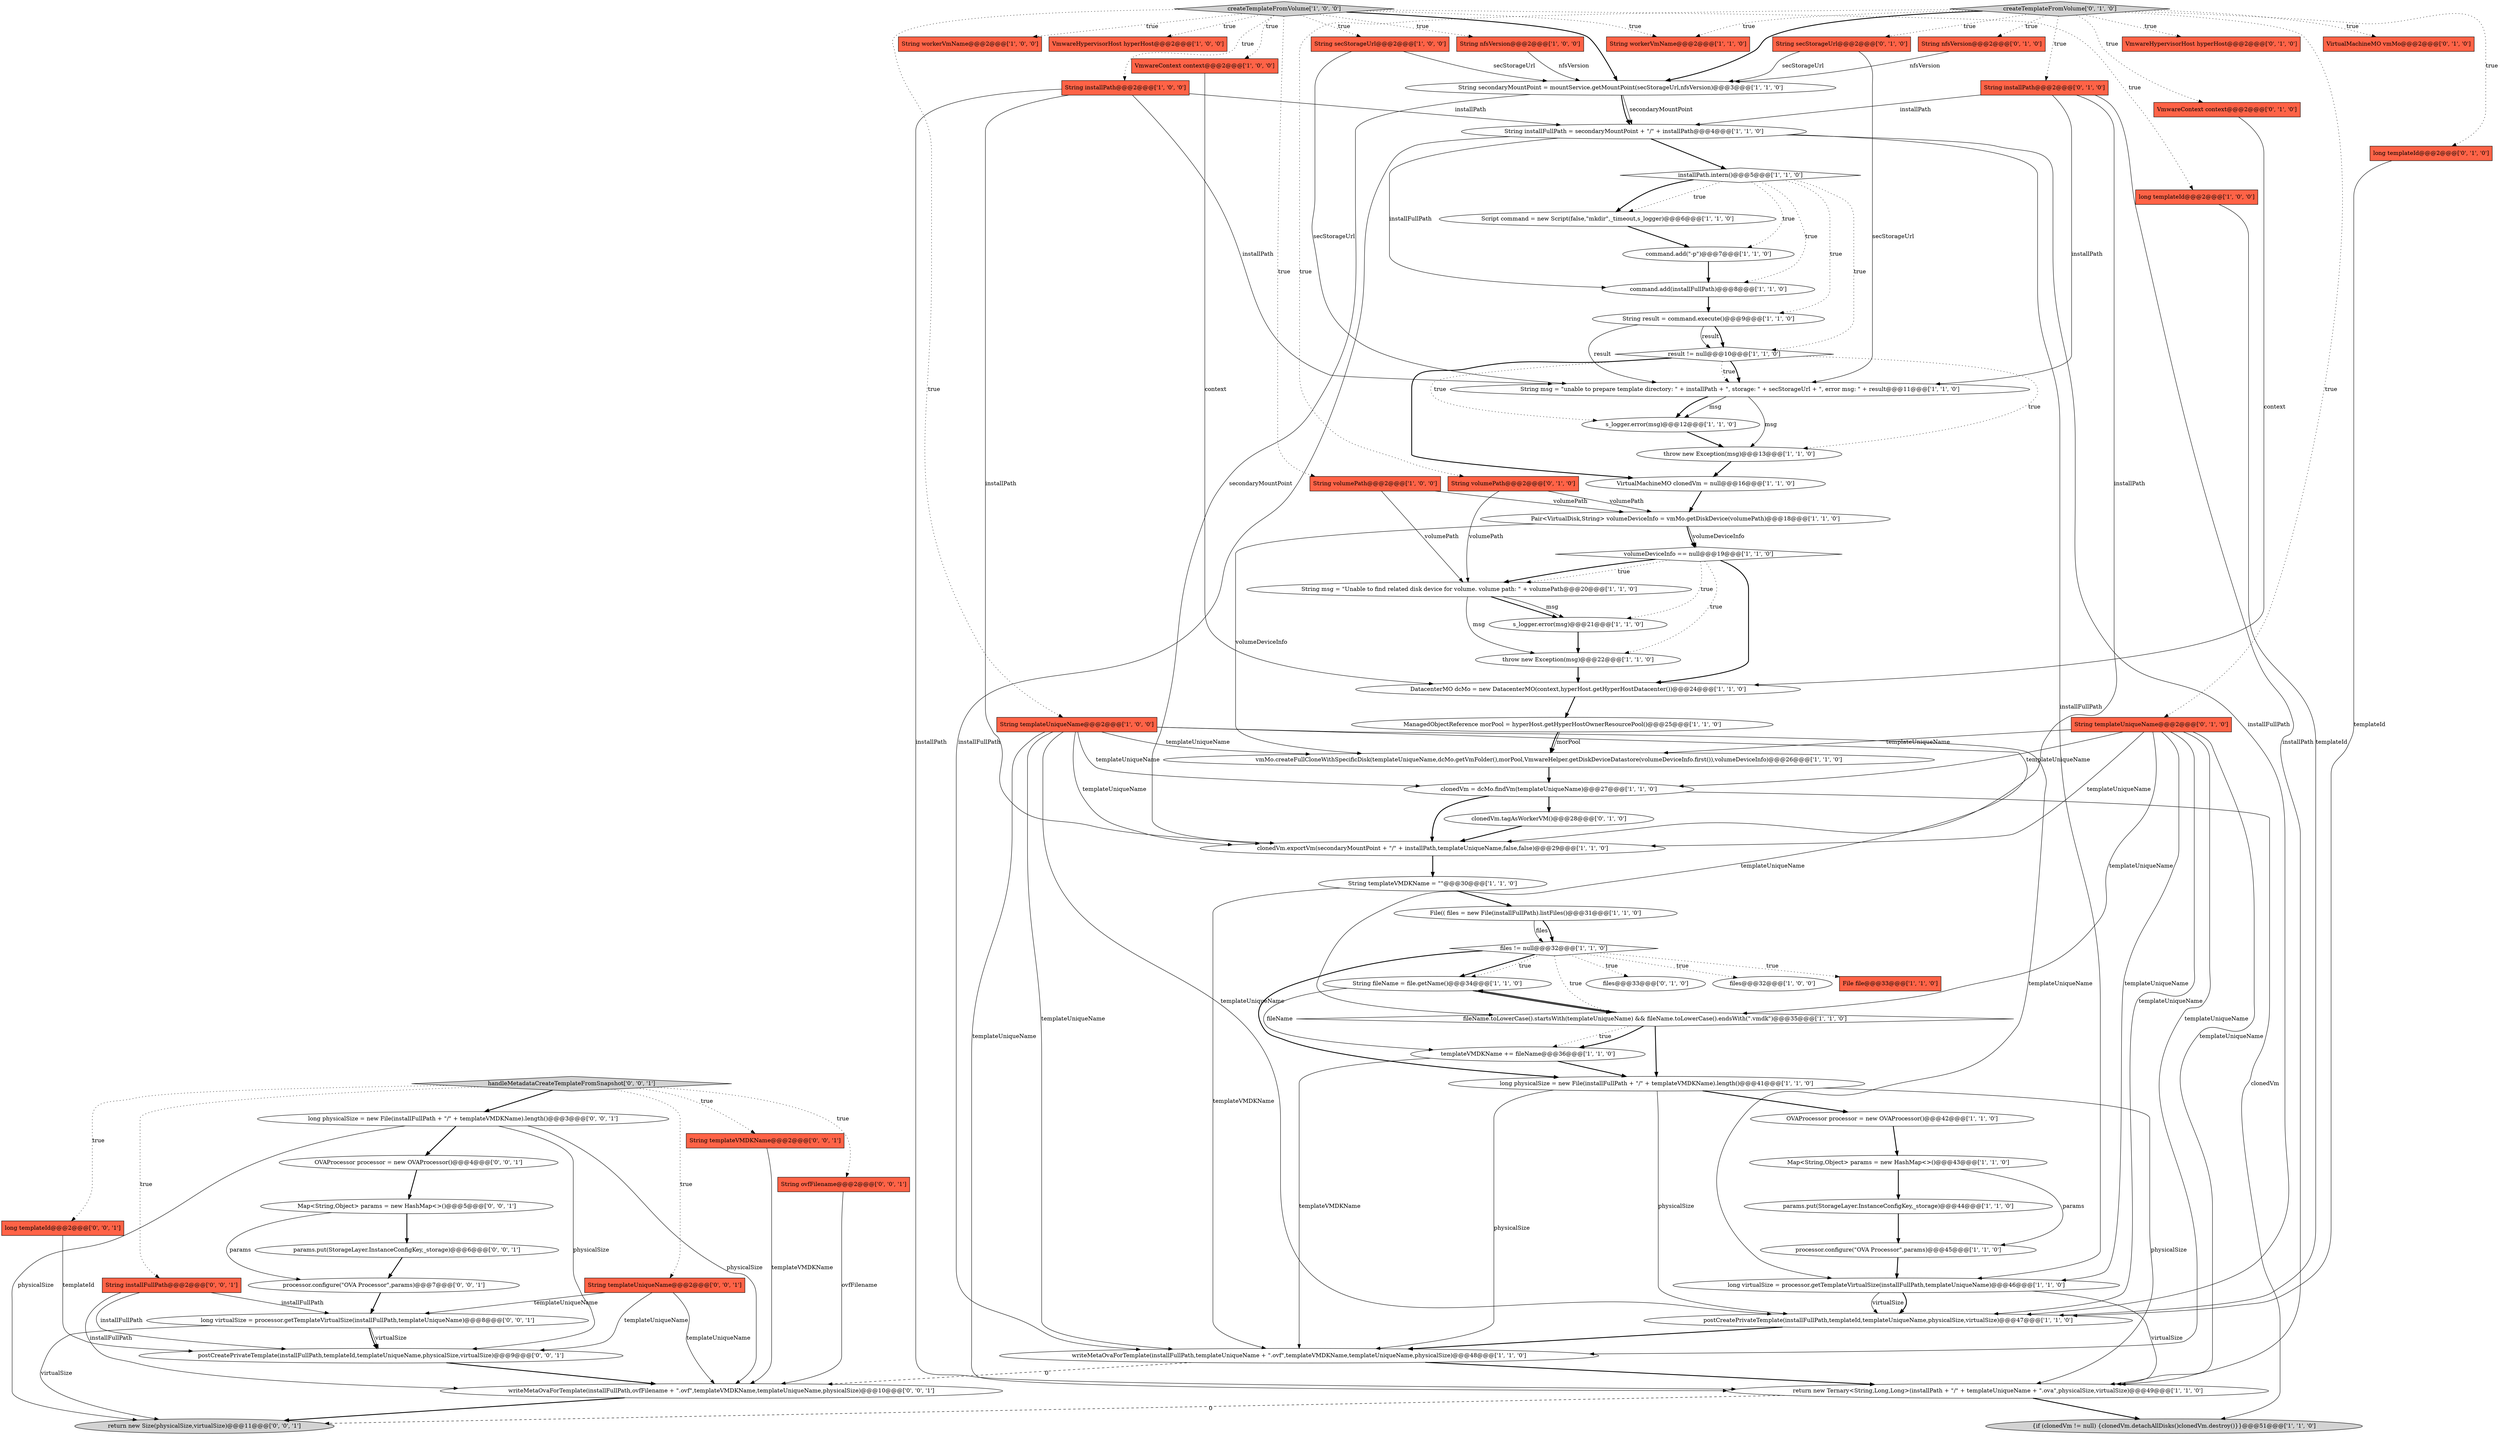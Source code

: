 digraph {
57 [style = filled, label = "String secStorageUrl@@@2@@@['0', '1', '0']", fillcolor = tomato, shape = box image = "AAA0AAABBB2BBB"];
59 [style = filled, label = "String installPath@@@2@@@['0', '1', '0']", fillcolor = tomato, shape = box image = "AAA0AAABBB2BBB"];
54 [style = filled, label = "VmwareHypervisorHost hyperHost@@@2@@@['0', '1', '0']", fillcolor = tomato, shape = box image = "AAA0AAABBB2BBB"];
14 [style = filled, label = "files@@@32@@@['1', '0', '0']", fillcolor = white, shape = ellipse image = "AAA0AAABBB1BBB"];
69 [style = filled, label = "writeMetaOvaForTemplate(installFullPath,ovfFilename + \".ovf\",templateVMDKName,templateUniqueName,physicalSize)@@@10@@@['0', '0', '1']", fillcolor = white, shape = ellipse image = "AAA0AAABBB3BBB"];
21 [style = filled, label = "String installFullPath = secondaryMountPoint + \"/\" + installPath@@@4@@@['1', '1', '0']", fillcolor = white, shape = ellipse image = "AAA0AAABBB1BBB"];
52 [style = filled, label = "String templateUniqueName@@@2@@@['0', '1', '0']", fillcolor = tomato, shape = box image = "AAA0AAABBB2BBB"];
47 [style = filled, label = "String result = command.execute()@@@9@@@['1', '1', '0']", fillcolor = white, shape = ellipse image = "AAA0AAABBB1BBB"];
72 [style = filled, label = "String installFullPath@@@2@@@['0', '0', '1']", fillcolor = tomato, shape = box image = "AAA0AAABBB3BBB"];
55 [style = filled, label = "String nfsVersion@@@2@@@['0', '1', '0']", fillcolor = tomato, shape = box image = "AAA0AAABBB2BBB"];
70 [style = filled, label = "long virtualSize = processor.getTemplateVirtualSize(installFullPath,templateUniqueName)@@@8@@@['0', '0', '1']", fillcolor = white, shape = ellipse image = "AAA0AAABBB3BBB"];
5 [style = filled, label = "result != null@@@10@@@['1', '1', '0']", fillcolor = white, shape = diamond image = "AAA0AAABBB1BBB"];
37 [style = filled, label = "long virtualSize = processor.getTemplateVirtualSize(installFullPath,templateUniqueName)@@@46@@@['1', '1', '0']", fillcolor = white, shape = ellipse image = "AAA0AAABBB1BBB"];
17 [style = filled, label = "File(( files = new File(installFullPath).listFiles()@@@31@@@['1', '1', '0']", fillcolor = white, shape = ellipse image = "AAA0AAABBB1BBB"];
3 [style = filled, label = "postCreatePrivateTemplate(installFullPath,templateId,templateUniqueName,physicalSize,virtualSize)@@@47@@@['1', '1', '0']", fillcolor = white, shape = ellipse image = "AAA0AAABBB1BBB"];
29 [style = filled, label = "long physicalSize = new File(installFullPath + \"/\" + templateVMDKName).length()@@@41@@@['1', '1', '0']", fillcolor = white, shape = ellipse image = "AAA0AAABBB1BBB"];
34 [style = filled, label = "File file@@@33@@@['1', '1', '0']", fillcolor = tomato, shape = box image = "AAA0AAABBB1BBB"];
22 [style = filled, label = "Pair<VirtualDisk,String> volumeDeviceInfo = vmMo.getDiskDevice(volumePath)@@@18@@@['1', '1', '0']", fillcolor = white, shape = ellipse image = "AAA0AAABBB1BBB"];
45 [style = filled, label = "command.add(installFullPath)@@@8@@@['1', '1', '0']", fillcolor = white, shape = ellipse image = "AAA0AAABBB1BBB"];
1 [style = filled, label = "String secStorageUrl@@@2@@@['1', '0', '0']", fillcolor = tomato, shape = box image = "AAA0AAABBB1BBB"];
75 [style = filled, label = "return new Size(physicalSize,virtualSize)@@@11@@@['0', '0', '1']", fillcolor = lightgray, shape = ellipse image = "AAA0AAABBB3BBB"];
73 [style = filled, label = "processor.configure(\"OVA Processor\",params)@@@7@@@['0', '0', '1']", fillcolor = white, shape = ellipse image = "AAA0AAABBB3BBB"];
0 [style = filled, label = "s_logger.error(msg)@@@12@@@['1', '1', '0']", fillcolor = white, shape = ellipse image = "AAA0AAABBB1BBB"];
28 [style = filled, label = "return new Ternary<String,Long,Long>(installPath + \"/\" + templateUniqueName + \".ova\",physicalSize,virtualSize)@@@49@@@['1', '1', '0']", fillcolor = white, shape = ellipse image = "AAA0AAABBB1BBB"];
44 [style = filled, label = "params.put(StorageLayer.InstanceConfigKey,_storage)@@@44@@@['1', '1', '0']", fillcolor = white, shape = ellipse image = "AAA0AAABBB1BBB"];
74 [style = filled, label = "String templateUniqueName@@@2@@@['0', '0', '1']", fillcolor = tomato, shape = box image = "AAA0AAABBB3BBB"];
58 [style = filled, label = "VirtualMachineMO vmMo@@@2@@@['0', '1', '0']", fillcolor = tomato, shape = box image = "AAA0AAABBB2BBB"];
32 [style = filled, label = "String fileName = file.getName()@@@34@@@['1', '1', '0']", fillcolor = white, shape = ellipse image = "AAA0AAABBB1BBB"];
23 [style = filled, label = "throw new Exception(msg)@@@22@@@['1', '1', '0']", fillcolor = white, shape = ellipse image = "AAA0AAABBB1BBB"];
24 [style = filled, label = "VmwareContext context@@@2@@@['1', '0', '0']", fillcolor = tomato, shape = box image = "AAA0AAABBB1BBB"];
20 [style = filled, label = "ManagedObjectReference morPool = hyperHost.getHyperHostOwnerResourcePool()@@@25@@@['1', '1', '0']", fillcolor = white, shape = ellipse image = "AAA0AAABBB1BBB"];
9 [style = filled, label = "String msg = \"Unable to find related disk device for volume. volume path: \" + volumePath@@@20@@@['1', '1', '0']", fillcolor = white, shape = ellipse image = "AAA0AAABBB1BBB"];
53 [style = filled, label = "String volumePath@@@2@@@['0', '1', '0']", fillcolor = tomato, shape = box image = "AAA0AAABBB2BBB"];
77 [style = filled, label = "long physicalSize = new File(installFullPath + \"/\" + templateVMDKName).length()@@@3@@@['0', '0', '1']", fillcolor = white, shape = ellipse image = "AAA0AAABBB3BBB"];
71 [style = filled, label = "handleMetadataCreateTemplateFromSnapshot['0', '0', '1']", fillcolor = lightgray, shape = diamond image = "AAA0AAABBB3BBB"];
49 [style = filled, label = "String workerVmName@@@2@@@['1', '1', '0']", fillcolor = tomato, shape = box image = "AAA0AAABBB1BBB"];
13 [style = filled, label = "clonedVm.exportVm(secondaryMountPoint + \"/\" + installPath,templateUniqueName,false,false)@@@29@@@['1', '1', '0']", fillcolor = white, shape = ellipse image = "AAA0AAABBB1BBB"];
12 [style = filled, label = "throw new Exception(msg)@@@13@@@['1', '1', '0']", fillcolor = white, shape = ellipse image = "AAA0AAABBB1BBB"];
27 [style = filled, label = "command.add(\"-p\")@@@7@@@['1', '1', '0']", fillcolor = white, shape = ellipse image = "AAA0AAABBB1BBB"];
36 [style = filled, label = "writeMetaOvaForTemplate(installFullPath,templateUniqueName + \".ovf\",templateVMDKName,templateUniqueName,physicalSize)@@@48@@@['1', '1', '0']", fillcolor = white, shape = ellipse image = "AAA0AAABBB1BBB"];
2 [style = filled, label = "templateVMDKName += fileName@@@36@@@['1', '1', '0']", fillcolor = white, shape = ellipse image = "AAA0AAABBB1BBB"];
25 [style = filled, label = "String workerVmName@@@2@@@['1', '0', '0']", fillcolor = tomato, shape = box image = "AAA0AAABBB1BBB"];
56 [style = filled, label = "files@@@33@@@['0', '1', '0']", fillcolor = white, shape = ellipse image = "AAA0AAABBB2BBB"];
61 [style = filled, label = "clonedVm.tagAsWorkerVM()@@@28@@@['0', '1', '0']", fillcolor = white, shape = ellipse image = "AAA1AAABBB2BBB"];
62 [style = filled, label = "createTemplateFromVolume['0', '1', '0']", fillcolor = lightgray, shape = diamond image = "AAA0AAABBB2BBB"];
66 [style = filled, label = "String templateVMDKName@@@2@@@['0', '0', '1']", fillcolor = tomato, shape = box image = "AAA0AAABBB3BBB"];
33 [style = filled, label = "String volumePath@@@2@@@['1', '0', '0']", fillcolor = tomato, shape = box image = "AAA0AAABBB1BBB"];
76 [style = filled, label = "String ovfFilename@@@2@@@['0', '0', '1']", fillcolor = tomato, shape = box image = "AAA0AAABBB3BBB"];
63 [style = filled, label = "OVAProcessor processor = new OVAProcessor()@@@4@@@['0', '0', '1']", fillcolor = white, shape = ellipse image = "AAA0AAABBB3BBB"];
26 [style = filled, label = "Map<String,Object> params = new HashMap<>()@@@43@@@['1', '1', '0']", fillcolor = white, shape = ellipse image = "AAA0AAABBB1BBB"];
41 [style = filled, label = "OVAProcessor processor = new OVAProcessor()@@@42@@@['1', '1', '0']", fillcolor = white, shape = ellipse image = "AAA0AAABBB1BBB"];
46 [style = filled, label = "VmwareHypervisorHost hyperHost@@@2@@@['1', '0', '0']", fillcolor = tomato, shape = box image = "AAA0AAABBB1BBB"];
51 [style = filled, label = "VmwareContext context@@@2@@@['0', '1', '0']", fillcolor = tomato, shape = box image = "AAA0AAABBB2BBB"];
30 [style = filled, label = "createTemplateFromVolume['1', '0', '0']", fillcolor = lightgray, shape = diamond image = "AAA0AAABBB1BBB"];
38 [style = filled, label = "clonedVm = dcMo.findVm(templateUniqueName)@@@27@@@['1', '1', '0']", fillcolor = white, shape = ellipse image = "AAA0AAABBB1BBB"];
60 [style = filled, label = "long templateId@@@2@@@['0', '1', '0']", fillcolor = tomato, shape = box image = "AAA0AAABBB2BBB"];
64 [style = filled, label = "params.put(StorageLayer.InstanceConfigKey,_storage)@@@6@@@['0', '0', '1']", fillcolor = white, shape = ellipse image = "AAA0AAABBB3BBB"];
10 [style = filled, label = "vmMo.createFullCloneWithSpecificDisk(templateUniqueName,dcMo.getVmFolder(),morPool,VmwareHelper.getDiskDeviceDatastore(volumeDeviceInfo.first()),volumeDeviceInfo)@@@26@@@['1', '1', '0']", fillcolor = white, shape = ellipse image = "AAA0AAABBB1BBB"];
16 [style = filled, label = "installPath.intern()@@@5@@@['1', '1', '0']", fillcolor = white, shape = diamond image = "AAA0AAABBB1BBB"];
19 [style = filled, label = "String msg = \"unable to prepare template directory: \" + installPath + \", storage: \" + secStorageUrl + \", error msg: \" + result@@@11@@@['1', '1', '0']", fillcolor = white, shape = ellipse image = "AAA0AAABBB1BBB"];
67 [style = filled, label = "long templateId@@@2@@@['0', '0', '1']", fillcolor = tomato, shape = box image = "AAA0AAABBB3BBB"];
43 [style = filled, label = "Script command = new Script(false,\"mkdir\",_timeout,s_logger)@@@6@@@['1', '1', '0']", fillcolor = white, shape = ellipse image = "AAA0AAABBB1BBB"];
18 [style = filled, label = "{if (clonedVm != null) {clonedVm.detachAllDisks()clonedVm.destroy()}}@@@51@@@['1', '1', '0']", fillcolor = lightgray, shape = ellipse image = "AAA0AAABBB1BBB"];
68 [style = filled, label = "Map<String,Object> params = new HashMap<>()@@@5@@@['0', '0', '1']", fillcolor = white, shape = ellipse image = "AAA0AAABBB3BBB"];
39 [style = filled, label = "VirtualMachineMO clonedVm = null@@@16@@@['1', '1', '0']", fillcolor = white, shape = ellipse image = "AAA0AAABBB1BBB"];
42 [style = filled, label = "long templateId@@@2@@@['1', '0', '0']", fillcolor = tomato, shape = box image = "AAA0AAABBB1BBB"];
48 [style = filled, label = "processor.configure(\"OVA Processor\",params)@@@45@@@['1', '1', '0']", fillcolor = white, shape = ellipse image = "AAA0AAABBB1BBB"];
7 [style = filled, label = "String nfsVersion@@@2@@@['1', '0', '0']", fillcolor = tomato, shape = box image = "AAA0AAABBB1BBB"];
31 [style = filled, label = "s_logger.error(msg)@@@21@@@['1', '1', '0']", fillcolor = white, shape = ellipse image = "AAA0AAABBB1BBB"];
50 [style = filled, label = "String templateVMDKName = \"\"@@@30@@@['1', '1', '0']", fillcolor = white, shape = ellipse image = "AAA0AAABBB1BBB"];
40 [style = filled, label = "String secondaryMountPoint = mountService.getMountPoint(secStorageUrl,nfsVersion)@@@3@@@['1', '1', '0']", fillcolor = white, shape = ellipse image = "AAA0AAABBB1BBB"];
8 [style = filled, label = "String templateUniqueName@@@2@@@['1', '0', '0']", fillcolor = tomato, shape = box image = "AAA0AAABBB1BBB"];
35 [style = filled, label = "volumeDeviceInfo == null@@@19@@@['1', '1', '0']", fillcolor = white, shape = diamond image = "AAA0AAABBB1BBB"];
6 [style = filled, label = "DatacenterMO dcMo = new DatacenterMO(context,hyperHost.getHyperHostDatacenter())@@@24@@@['1', '1', '0']", fillcolor = white, shape = ellipse image = "AAA0AAABBB1BBB"];
15 [style = filled, label = "fileName.toLowerCase().startsWith(templateUniqueName) && fileName.toLowerCase().endsWith(\".vmdk\")@@@35@@@['1', '1', '0']", fillcolor = white, shape = diamond image = "AAA0AAABBB1BBB"];
4 [style = filled, label = "String installPath@@@2@@@['1', '0', '0']", fillcolor = tomato, shape = box image = "AAA0AAABBB1BBB"];
11 [style = filled, label = "files != null@@@32@@@['1', '1', '0']", fillcolor = white, shape = diamond image = "AAA0AAABBB1BBB"];
65 [style = filled, label = "postCreatePrivateTemplate(installFullPath,templateId,templateUniqueName,physicalSize,virtualSize)@@@9@@@['0', '0', '1']", fillcolor = white, shape = ellipse image = "AAA0AAABBB3BBB"];
40->13 [style = solid, label="secondaryMountPoint"];
11->29 [style = bold, label=""];
71->72 [style = dotted, label="true"];
59->28 [style = solid, label="installPath"];
74->70 [style = solid, label="templateUniqueName"];
77->75 [style = solid, label="physicalSize"];
20->10 [style = bold, label=""];
62->55 [style = dotted, label="true"];
61->13 [style = bold, label=""];
62->58 [style = dotted, label="true"];
70->65 [style = bold, label=""];
77->63 [style = bold, label=""];
77->69 [style = solid, label="physicalSize"];
9->31 [style = bold, label=""];
44->48 [style = bold, label=""];
38->61 [style = bold, label=""];
19->0 [style = bold, label=""];
22->35 [style = bold, label=""];
26->48 [style = solid, label="params"];
62->59 [style = dotted, label="true"];
4->21 [style = solid, label="installPath"];
9->23 [style = solid, label="msg"];
2->29 [style = bold, label=""];
28->75 [style = dashed, label="0"];
15->2 [style = dotted, label="true"];
17->11 [style = solid, label="files"];
66->69 [style = solid, label="templateVMDKName"];
36->28 [style = bold, label=""];
28->18 [style = bold, label=""];
62->53 [style = dotted, label="true"];
29->3 [style = solid, label="physicalSize"];
39->22 [style = bold, label=""];
72->70 [style = solid, label="installFullPath"];
10->38 [style = bold, label=""];
8->15 [style = solid, label="templateUniqueName"];
62->60 [style = dotted, label="true"];
52->13 [style = solid, label="templateUniqueName"];
55->40 [style = solid, label="nfsVersion"];
35->23 [style = dotted, label="true"];
31->23 [style = bold, label=""];
50->17 [style = bold, label=""];
59->13 [style = solid, label="installPath"];
52->10 [style = solid, label="templateUniqueName"];
35->6 [style = bold, label=""];
5->0 [style = dotted, label="true"];
5->19 [style = dotted, label="true"];
12->39 [style = bold, label=""];
59->21 [style = solid, label="installPath"];
52->3 [style = solid, label="templateUniqueName"];
30->8 [style = dotted, label="true"];
77->65 [style = solid, label="physicalSize"];
35->31 [style = dotted, label="true"];
40->21 [style = solid, label="secondaryMountPoint"];
4->28 [style = solid, label="installPath"];
8->10 [style = solid, label="templateUniqueName"];
33->9 [style = solid, label="volumePath"];
62->49 [style = dotted, label="true"];
52->28 [style = solid, label="templateUniqueName"];
6->20 [style = bold, label=""];
13->50 [style = bold, label=""];
65->69 [style = bold, label=""];
15->2 [style = bold, label=""];
21->36 [style = solid, label="installFullPath"];
59->19 [style = solid, label="installPath"];
42->3 [style = solid, label="templateId"];
11->32 [style = bold, label=""];
30->1 [style = dotted, label="true"];
51->6 [style = solid, label="context"];
7->40 [style = solid, label="nfsVersion"];
50->36 [style = solid, label="templateVMDKName"];
62->52 [style = dotted, label="true"];
1->40 [style = solid, label="secStorageUrl"];
24->6 [style = solid, label="context"];
16->43 [style = dotted, label="true"];
72->69 [style = solid, label="installFullPath"];
0->12 [style = bold, label=""];
11->14 [style = dotted, label="true"];
71->66 [style = dotted, label="true"];
57->19 [style = solid, label="secStorageUrl"];
70->75 [style = solid, label="virtualSize"];
2->36 [style = solid, label="templateVMDKName"];
4->19 [style = solid, label="installPath"];
1->19 [style = solid, label="secStorageUrl"];
43->27 [style = bold, label=""];
17->11 [style = bold, label=""];
52->37 [style = solid, label="templateUniqueName"];
37->3 [style = bold, label=""];
47->5 [style = solid, label="result"];
11->34 [style = dotted, label="true"];
62->54 [style = dotted, label="true"];
15->32 [style = bold, label=""];
76->69 [style = solid, label="ovfFilename"];
35->9 [style = dotted, label="true"];
11->32 [style = dotted, label="true"];
73->70 [style = bold, label=""];
16->5 [style = dotted, label="true"];
47->19 [style = solid, label="result"];
27->45 [style = bold, label=""];
35->9 [style = bold, label=""];
5->39 [style = bold, label=""];
8->28 [style = solid, label="templateUniqueName"];
21->45 [style = solid, label="installFullPath"];
30->49 [style = dotted, label="true"];
8->3 [style = solid, label="templateUniqueName"];
15->29 [style = bold, label=""];
5->19 [style = bold, label=""];
62->40 [style = bold, label=""];
16->47 [style = dotted, label="true"];
33->22 [style = solid, label="volumePath"];
74->69 [style = solid, label="templateUniqueName"];
30->33 [style = dotted, label="true"];
52->36 [style = solid, label="templateUniqueName"];
22->10 [style = solid, label="volumeDeviceInfo"];
21->16 [style = bold, label=""];
68->73 [style = solid, label="params"];
20->10 [style = solid, label="morPool"];
74->65 [style = solid, label="templateUniqueName"];
29->41 [style = bold, label=""];
5->12 [style = dotted, label="true"];
30->24 [style = dotted, label="true"];
67->65 [style = solid, label="templateId"];
52->15 [style = solid, label="templateUniqueName"];
38->13 [style = bold, label=""];
8->36 [style = solid, label="templateUniqueName"];
16->45 [style = dotted, label="true"];
16->27 [style = dotted, label="true"];
30->4 [style = dotted, label="true"];
11->56 [style = dotted, label="true"];
62->57 [style = dotted, label="true"];
48->37 [style = bold, label=""];
21->3 [style = solid, label="installFullPath"];
23->6 [style = bold, label=""];
41->26 [style = bold, label=""];
32->2 [style = solid, label="fileName"];
47->5 [style = bold, label=""];
30->25 [style = dotted, label="true"];
9->31 [style = solid, label="msg"];
30->7 [style = dotted, label="true"];
11->15 [style = dotted, label="true"];
3->36 [style = bold, label=""];
4->13 [style = solid, label="installPath"];
71->74 [style = dotted, label="true"];
19->12 [style = solid, label="msg"];
8->37 [style = solid, label="templateUniqueName"];
70->65 [style = solid, label="virtualSize"];
29->36 [style = solid, label="physicalSize"];
72->65 [style = solid, label="installFullPath"];
30->46 [style = dotted, label="true"];
36->69 [style = dashed, label="0"];
63->68 [style = bold, label=""];
21->37 [style = solid, label="installFullPath"];
57->40 [style = solid, label="secStorageUrl"];
69->75 [style = bold, label=""];
68->64 [style = bold, label=""];
38->18 [style = solid, label="clonedVm"];
45->47 [style = bold, label=""];
71->67 [style = dotted, label="true"];
16->43 [style = bold, label=""];
8->38 [style = solid, label="templateUniqueName"];
60->3 [style = solid, label="templateId"];
64->73 [style = bold, label=""];
40->21 [style = bold, label=""];
71->77 [style = bold, label=""];
53->9 [style = solid, label="volumePath"];
52->38 [style = solid, label="templateUniqueName"];
37->3 [style = solid, label="virtualSize"];
8->13 [style = solid, label="templateUniqueName"];
37->28 [style = solid, label="virtualSize"];
53->22 [style = solid, label="volumePath"];
19->0 [style = solid, label="msg"];
62->51 [style = dotted, label="true"];
30->40 [style = bold, label=""];
26->44 [style = bold, label=""];
32->15 [style = bold, label=""];
22->35 [style = solid, label="volumeDeviceInfo"];
71->76 [style = dotted, label="true"];
30->42 [style = dotted, label="true"];
29->28 [style = solid, label="physicalSize"];
}
